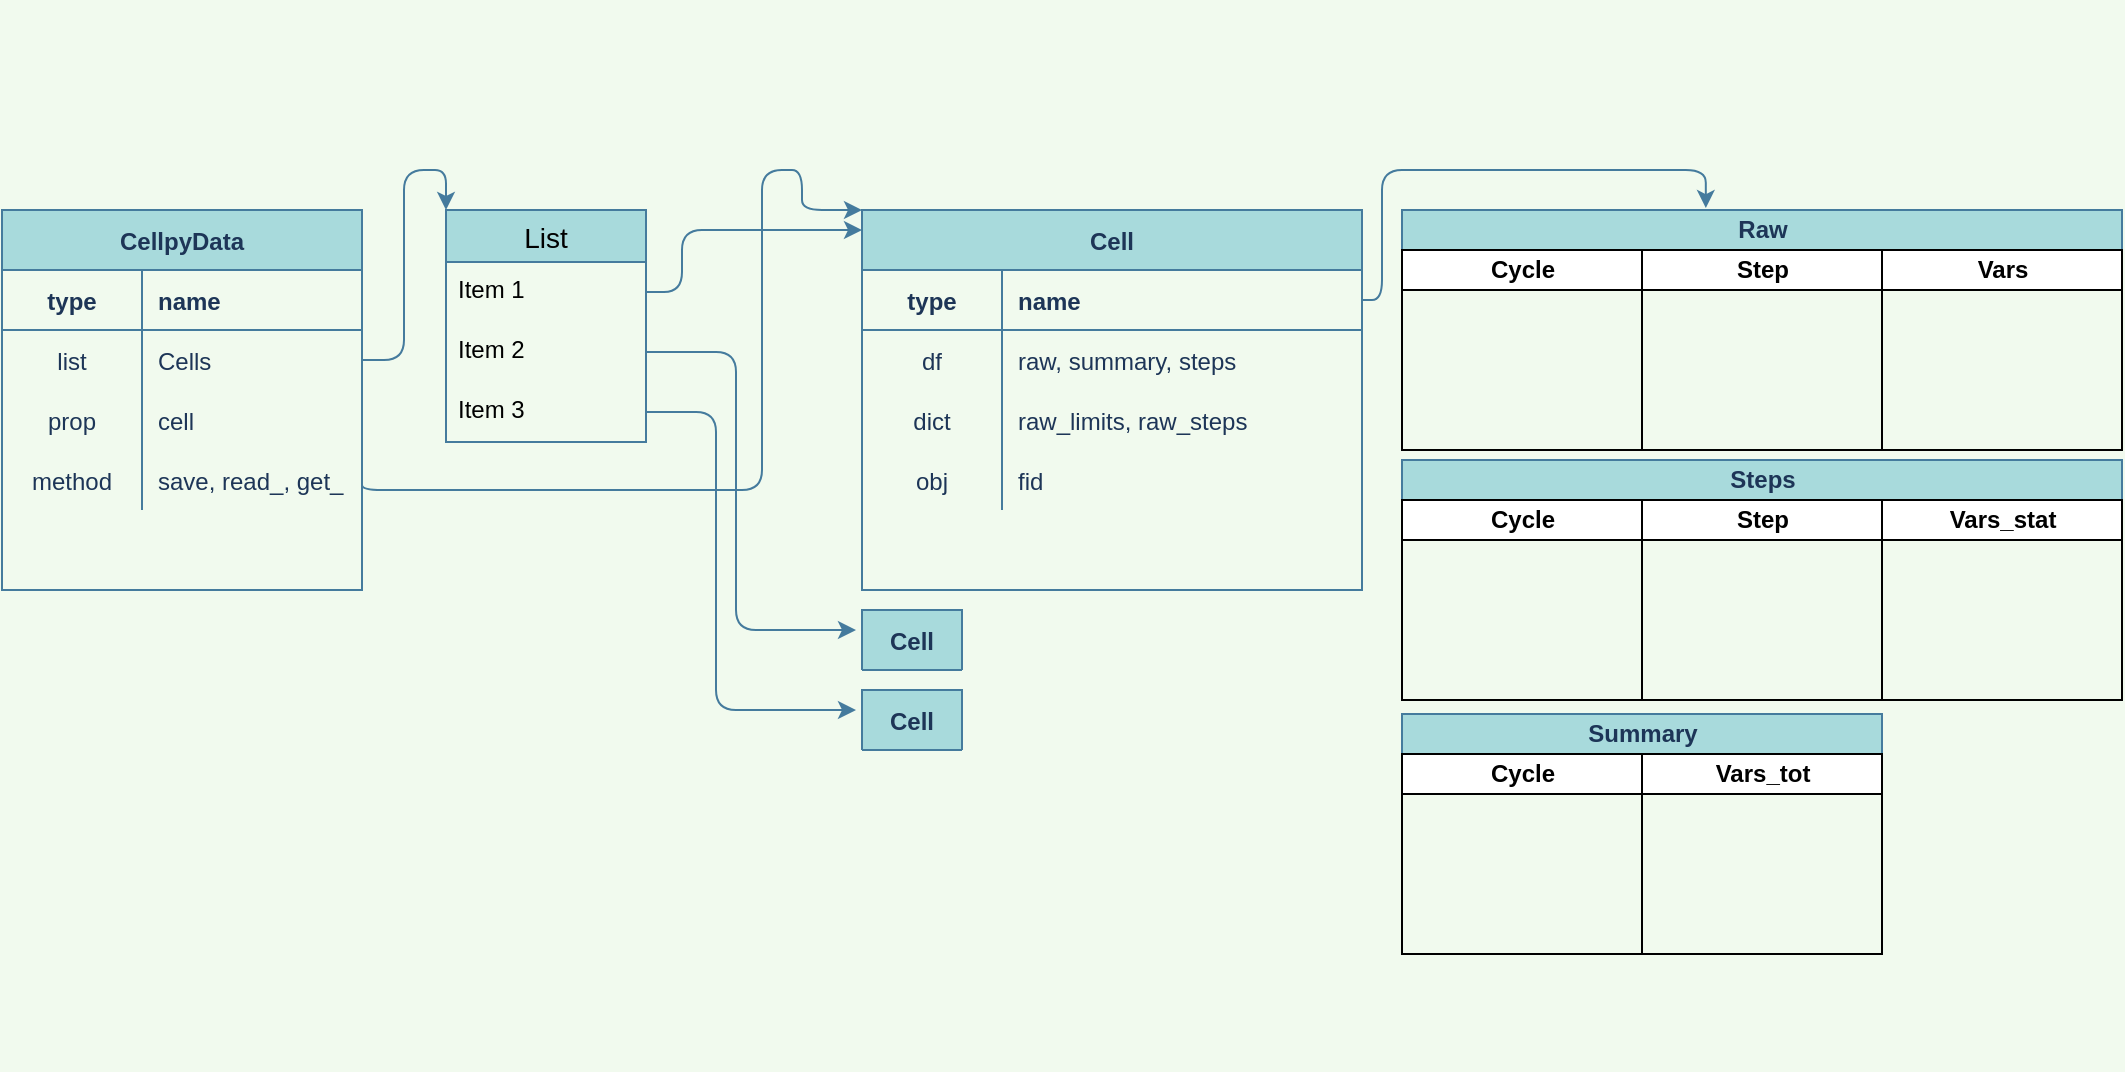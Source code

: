 <mxfile version="14.4.4" type="github"><diagram name="Page-1" id="e56a1550-8fbb-45ad-956c-1786394a9013"><mxGraphModel dx="1422" dy="762" grid="1" gridSize="10" guides="1" tooltips="1" connect="1" arrows="1" fold="1" page="1" pageScale="1" pageWidth="1100" pageHeight="850" background="#F1FAEE" math="0" shadow="0"><root><mxCell id="0"/><mxCell id="1" parent="0"/><mxCell id="M6c7fhZQipC6nJDo4fWO-20" value="CellpyData" style="shape=table;startSize=30;container=1;collapsible=1;childLayout=tableLayout;fixedRows=1;rowLines=0;fontStyle=1;align=center;resizeLast=1;fillColor=#A8DADC;strokeColor=#457B9D;fontColor=#1D3557;" parent="1" vertex="1"><mxGeometry x="30" y="425" width="180" height="190" as="geometry"/></mxCell><mxCell id="M6c7fhZQipC6nJDo4fWO-21" value="" style="shape=partialRectangle;collapsible=0;dropTarget=0;pointerEvents=0;fillColor=none;top=0;left=0;bottom=1;right=0;points=[[0,0.5],[1,0.5]];portConstraint=eastwest;strokeColor=#457B9D;fontColor=#1D3557;" parent="M6c7fhZQipC6nJDo4fWO-20" vertex="1"><mxGeometry y="30" width="180" height="30" as="geometry"/></mxCell><mxCell id="M6c7fhZQipC6nJDo4fWO-22" value="type" style="shape=partialRectangle;connectable=0;fillColor=none;top=0;left=0;bottom=0;right=0;fontStyle=1;overflow=hidden;strokeColor=#457B9D;fontColor=#1D3557;" parent="M6c7fhZQipC6nJDo4fWO-21" vertex="1"><mxGeometry width="70" height="30" as="geometry"/></mxCell><mxCell id="M6c7fhZQipC6nJDo4fWO-23" value="name" style="shape=partialRectangle;connectable=0;fillColor=none;top=0;left=0;bottom=0;right=0;align=left;spacingLeft=6;fontStyle=1;overflow=hidden;strokeColor=#457B9D;fontColor=#1D3557;" parent="M6c7fhZQipC6nJDo4fWO-21" vertex="1"><mxGeometry x="70" width="110" height="30" as="geometry"/></mxCell><mxCell id="M6c7fhZQipC6nJDo4fWO-24" value="" style="shape=partialRectangle;collapsible=0;dropTarget=0;pointerEvents=0;fillColor=none;top=0;left=0;bottom=0;right=0;points=[[0,0.5],[1,0.5]];portConstraint=eastwest;strokeColor=#457B9D;fontColor=#1D3557;" parent="M6c7fhZQipC6nJDo4fWO-20" vertex="1"><mxGeometry y="60" width="180" height="30" as="geometry"/></mxCell><mxCell id="M6c7fhZQipC6nJDo4fWO-25" value="list" style="shape=partialRectangle;connectable=0;fillColor=none;top=0;left=0;bottom=0;right=0;editable=1;overflow=hidden;strokeColor=#457B9D;fontColor=#1D3557;" parent="M6c7fhZQipC6nJDo4fWO-24" vertex="1"><mxGeometry width="70" height="30" as="geometry"/></mxCell><mxCell id="M6c7fhZQipC6nJDo4fWO-26" value="Cells" style="shape=partialRectangle;connectable=0;fillColor=none;top=0;left=0;bottom=0;right=0;align=left;spacingLeft=6;overflow=hidden;strokeColor=#457B9D;fontColor=#1D3557;" parent="M6c7fhZQipC6nJDo4fWO-24" vertex="1"><mxGeometry x="70" width="110" height="30" as="geometry"/></mxCell><mxCell id="M6c7fhZQipC6nJDo4fWO-27" value="" style="shape=partialRectangle;collapsible=0;dropTarget=0;pointerEvents=0;fillColor=none;top=0;left=0;bottom=0;right=0;points=[[0,0.5],[1,0.5]];portConstraint=eastwest;strokeColor=#457B9D;fontColor=#1D3557;" parent="M6c7fhZQipC6nJDo4fWO-20" vertex="1"><mxGeometry y="90" width="180" height="30" as="geometry"/></mxCell><mxCell id="M6c7fhZQipC6nJDo4fWO-28" value="prop" style="shape=partialRectangle;connectable=0;fillColor=none;top=0;left=0;bottom=0;right=0;editable=1;overflow=hidden;strokeColor=#457B9D;fontColor=#1D3557;" parent="M6c7fhZQipC6nJDo4fWO-27" vertex="1"><mxGeometry width="70" height="30" as="geometry"/></mxCell><mxCell id="M6c7fhZQipC6nJDo4fWO-29" value="cell" style="shape=partialRectangle;connectable=0;fillColor=none;top=0;left=0;bottom=0;right=0;align=left;spacingLeft=6;overflow=hidden;strokeColor=#457B9D;fontColor=#1D3557;" parent="M6c7fhZQipC6nJDo4fWO-27" vertex="1"><mxGeometry x="70" width="110" height="30" as="geometry"/></mxCell><mxCell id="M6c7fhZQipC6nJDo4fWO-30" value="" style="shape=partialRectangle;collapsible=0;dropTarget=0;pointerEvents=0;fillColor=none;top=0;left=0;bottom=0;right=0;points=[[0,0.5],[1,0.5]];portConstraint=eastwest;strokeColor=#457B9D;fontColor=#1D3557;" parent="M6c7fhZQipC6nJDo4fWO-20" vertex="1"><mxGeometry y="120" width="180" height="30" as="geometry"/></mxCell><mxCell id="M6c7fhZQipC6nJDo4fWO-31" value="method" style="shape=partialRectangle;connectable=0;fillColor=none;top=0;left=0;bottom=0;right=0;editable=1;overflow=hidden;strokeColor=#457B9D;fontColor=#1D3557;" parent="M6c7fhZQipC6nJDo4fWO-30" vertex="1"><mxGeometry width="70" height="30" as="geometry"/></mxCell><mxCell id="M6c7fhZQipC6nJDo4fWO-32" value="save, read_, get_" style="shape=partialRectangle;connectable=0;fillColor=none;top=0;left=0;bottom=0;right=0;align=left;spacingLeft=6;overflow=hidden;strokeColor=#457B9D;fontColor=#1D3557;" parent="M6c7fhZQipC6nJDo4fWO-30" vertex="1"><mxGeometry x="70" width="110" height="30" as="geometry"/></mxCell><mxCell id="M6c7fhZQipC6nJDo4fWO-41" value="" style="group;fontColor=#1D3557;" parent="1" vertex="1" connectable="0"><mxGeometry x="460" y="425" width="250" height="190" as="geometry"/></mxCell><mxCell id="M6c7fhZQipC6nJDo4fWO-7" value="Cell" style="shape=table;startSize=30;container=1;collapsible=1;childLayout=tableLayout;fixedRows=1;rowLines=0;fontStyle=1;align=center;resizeLast=1;fillColor=#A8DADC;strokeColor=#457B9D;fontColor=#1D3557;" parent="M6c7fhZQipC6nJDo4fWO-41" vertex="1"><mxGeometry width="250" height="190" as="geometry"/></mxCell><mxCell id="M6c7fhZQipC6nJDo4fWO-8" value="" style="shape=partialRectangle;collapsible=0;dropTarget=0;pointerEvents=0;fillColor=none;top=0;left=0;bottom=1;right=0;points=[[0,0.5],[1,0.5]];portConstraint=eastwest;strokeColor=#457B9D;fontColor=#1D3557;" parent="M6c7fhZQipC6nJDo4fWO-7" vertex="1"><mxGeometry y="30" width="250" height="30" as="geometry"/></mxCell><mxCell id="M6c7fhZQipC6nJDo4fWO-9" value="type" style="shape=partialRectangle;connectable=0;fillColor=none;top=0;left=0;bottom=0;right=0;fontStyle=1;overflow=hidden;strokeColor=#457B9D;fontColor=#1D3557;" parent="M6c7fhZQipC6nJDo4fWO-8" vertex="1"><mxGeometry width="70" height="30" as="geometry"/></mxCell><mxCell id="M6c7fhZQipC6nJDo4fWO-10" value="name" style="shape=partialRectangle;connectable=0;fillColor=none;top=0;left=0;bottom=0;right=0;align=left;spacingLeft=6;fontStyle=1;overflow=hidden;strokeColor=#457B9D;fontColor=#1D3557;" parent="M6c7fhZQipC6nJDo4fWO-8" vertex="1"><mxGeometry x="70" width="180" height="30" as="geometry"/></mxCell><mxCell id="M6c7fhZQipC6nJDo4fWO-11" value="" style="shape=partialRectangle;collapsible=0;dropTarget=0;pointerEvents=0;fillColor=none;top=0;left=0;bottom=0;right=0;points=[[0,0.5],[1,0.5]];portConstraint=eastwest;strokeColor=#457B9D;fontColor=#1D3557;" parent="M6c7fhZQipC6nJDo4fWO-7" vertex="1"><mxGeometry y="60" width="250" height="30" as="geometry"/></mxCell><mxCell id="M6c7fhZQipC6nJDo4fWO-12" value="df" style="shape=partialRectangle;connectable=0;fillColor=none;top=0;left=0;bottom=0;right=0;editable=1;overflow=hidden;strokeColor=#457B9D;fontColor=#1D3557;" parent="M6c7fhZQipC6nJDo4fWO-11" vertex="1"><mxGeometry width="70" height="30" as="geometry"/></mxCell><mxCell id="M6c7fhZQipC6nJDo4fWO-13" value="raw, summary, steps" style="shape=partialRectangle;connectable=0;fillColor=none;top=0;left=0;bottom=0;right=0;align=left;spacingLeft=6;overflow=hidden;strokeColor=#457B9D;fontColor=#1D3557;" parent="M6c7fhZQipC6nJDo4fWO-11" vertex="1"><mxGeometry x="70" width="180" height="30" as="geometry"/></mxCell><mxCell id="M6c7fhZQipC6nJDo4fWO-14" value="" style="shape=partialRectangle;collapsible=0;dropTarget=0;pointerEvents=0;fillColor=none;top=0;left=0;bottom=0;right=0;points=[[0,0.5],[1,0.5]];portConstraint=eastwest;strokeColor=#457B9D;fontColor=#1D3557;" parent="M6c7fhZQipC6nJDo4fWO-7" vertex="1"><mxGeometry y="90" width="250" height="30" as="geometry"/></mxCell><mxCell id="M6c7fhZQipC6nJDo4fWO-15" value="dict" style="shape=partialRectangle;connectable=0;fillColor=none;top=0;left=0;bottom=0;right=0;editable=1;overflow=hidden;strokeColor=#457B9D;fontColor=#1D3557;" parent="M6c7fhZQipC6nJDo4fWO-14" vertex="1"><mxGeometry width="70" height="30" as="geometry"/></mxCell><mxCell id="M6c7fhZQipC6nJDo4fWO-16" value="raw_limits, raw_steps" style="shape=partialRectangle;connectable=0;fillColor=none;top=0;left=0;bottom=0;right=0;align=left;spacingLeft=6;overflow=hidden;strokeColor=#457B9D;fontColor=#1D3557;" parent="M6c7fhZQipC6nJDo4fWO-14" vertex="1"><mxGeometry x="70" width="180" height="30" as="geometry"/></mxCell><mxCell id="M6c7fhZQipC6nJDo4fWO-17" value="" style="shape=partialRectangle;collapsible=0;dropTarget=0;pointerEvents=0;fillColor=none;top=0;left=0;bottom=0;right=0;points=[[0,0.5],[1,0.5]];portConstraint=eastwest;strokeColor=#457B9D;fontColor=#1D3557;" parent="M6c7fhZQipC6nJDo4fWO-7" vertex="1"><mxGeometry y="120" width="250" height="30" as="geometry"/></mxCell><mxCell id="M6c7fhZQipC6nJDo4fWO-18" value="obj" style="shape=partialRectangle;connectable=0;fillColor=none;top=0;left=0;bottom=0;right=0;editable=1;overflow=hidden;strokeColor=#457B9D;fontColor=#1D3557;" parent="M6c7fhZQipC6nJDo4fWO-17" vertex="1"><mxGeometry width="70" height="30" as="geometry"/></mxCell><mxCell id="M6c7fhZQipC6nJDo4fWO-19" value="fid" style="shape=partialRectangle;connectable=0;fillColor=none;top=0;left=0;bottom=0;right=0;align=left;spacingLeft=6;overflow=hidden;strokeColor=#457B9D;fontColor=#1D3557;" parent="M6c7fhZQipC6nJDo4fWO-17" vertex="1"><mxGeometry x="70" width="180" height="30" as="geometry"/></mxCell><mxCell id="M6c7fhZQipC6nJDo4fWO-189" value="List" style="swimlane;fontStyle=0;childLayout=stackLayout;horizontal=1;startSize=26;horizontalStack=0;resizeParent=1;resizeParentMax=0;resizeLast=0;collapsible=1;marginBottom=0;align=center;fontSize=14;strokeColor=#457B9D;fillColor=#A8DADC;" parent="1" vertex="1"><mxGeometry x="252" y="425" width="100" height="116" as="geometry"/></mxCell><mxCell id="M6c7fhZQipC6nJDo4fWO-190" value="Item 1" style="text;strokeColor=none;fillColor=none;spacingLeft=4;spacingRight=4;overflow=hidden;rotatable=0;points=[[0,0.5],[1,0.5]];portConstraint=eastwest;fontSize=12;" parent="M6c7fhZQipC6nJDo4fWO-189" vertex="1"><mxGeometry y="26" width="100" height="30" as="geometry"/></mxCell><mxCell id="M6c7fhZQipC6nJDo4fWO-191" value="Item 2" style="text;strokeColor=none;fillColor=none;spacingLeft=4;spacingRight=4;overflow=hidden;rotatable=0;points=[[0,0.5],[1,0.5]];portConstraint=eastwest;fontSize=12;" parent="M6c7fhZQipC6nJDo4fWO-189" vertex="1"><mxGeometry y="56" width="100" height="30" as="geometry"/></mxCell><mxCell id="M6c7fhZQipC6nJDo4fWO-192" value="Item 3" style="text;strokeColor=none;fillColor=none;spacingLeft=4;spacingRight=4;overflow=hidden;rotatable=0;points=[[0,0.5],[1,0.5]];portConstraint=eastwest;fontSize=12;" parent="M6c7fhZQipC6nJDo4fWO-189" vertex="1"><mxGeometry y="86" width="100" height="30" as="geometry"/></mxCell><mxCell id="M6c7fhZQipC6nJDo4fWO-193" style="edgeStyle=orthogonalEdgeStyle;orthogonalLoop=1;jettySize=auto;html=1;strokeColor=#457B9D;fillColor=#A8DADC;fontColor=#1D3557;" parent="1" source="M6c7fhZQipC6nJDo4fWO-190" target="M6c7fhZQipC6nJDo4fWO-7" edge="1"><mxGeometry relative="1" as="geometry"><mxPoint x="430" y="435" as="targetPoint"/><Array as="points"><mxPoint x="370" y="466"/><mxPoint x="370" y="435"/></Array></mxGeometry></mxCell><mxCell id="M6c7fhZQipC6nJDo4fWO-194" style="edgeStyle=orthogonalEdgeStyle;orthogonalLoop=1;jettySize=auto;html=1;strokeColor=#457B9D;fillColor=#A8DADC;fontColor=#1D3557;entryX=0;entryY=0;entryDx=0;entryDy=0;" parent="1" source="M6c7fhZQipC6nJDo4fWO-24" target="M6c7fhZQipC6nJDo4fWO-189" edge="1"><mxGeometry relative="1" as="geometry"><mxPoint x="242" y="415" as="targetPoint"/></mxGeometry></mxCell><mxCell id="M6c7fhZQipC6nJDo4fWO-195" style="edgeStyle=orthogonalEdgeStyle;orthogonalLoop=1;jettySize=auto;html=1;entryX=0;entryY=0;entryDx=0;entryDy=0;strokeColor=#457B9D;fillColor=#A8DADC;fontColor=#1D3557;exitX=1;exitY=0.5;exitDx=0;exitDy=0;" parent="1" source="M6c7fhZQipC6nJDo4fWO-30" target="M6c7fhZQipC6nJDo4fWO-7" edge="1"><mxGeometry relative="1" as="geometry"><Array as="points"><mxPoint x="210" y="565"/><mxPoint x="410" y="565"/><mxPoint x="410" y="405"/><mxPoint x="430" y="405"/><mxPoint x="430" y="425"/></Array></mxGeometry></mxCell><mxCell id="M6c7fhZQipC6nJDo4fWO-196" value="" style="group;fontColor=#1D3557;" parent="1" vertex="1" connectable="0"><mxGeometry x="640" y="320" width="250" height="535" as="geometry"/></mxCell><mxCell id="M6c7fhZQipC6nJDo4fWO-197" value="Cell" style="shape=table;startSize=30;container=1;collapsible=1;childLayout=tableLayout;fixedRows=1;rowLines=0;fontStyle=1;align=center;resizeLast=1;fillColor=#A8DADC;strokeColor=#457B9D;fontColor=#1D3557;" parent="M6c7fhZQipC6nJDo4fWO-196" vertex="1" collapsed="1"><mxGeometry x="-180" y="305" width="50" height="30" as="geometry"><mxRectangle x="-180" y="305" width="250" height="190" as="alternateBounds"/></mxGeometry></mxCell><mxCell id="M6c7fhZQipC6nJDo4fWO-198" value="" style="shape=partialRectangle;collapsible=0;dropTarget=0;pointerEvents=0;fillColor=none;top=0;left=0;bottom=1;right=0;points=[[0,0.5],[1,0.5]];portConstraint=eastwest;strokeColor=#457B9D;fontColor=#1D3557;" parent="M6c7fhZQipC6nJDo4fWO-197" vertex="1"><mxGeometry y="30" width="250" height="30" as="geometry"/></mxCell><mxCell id="M6c7fhZQipC6nJDo4fWO-199" value="type" style="shape=partialRectangle;connectable=0;fillColor=none;top=0;left=0;bottom=0;right=0;fontStyle=1;overflow=hidden;strokeColor=#457B9D;fontColor=#1D3557;" parent="M6c7fhZQipC6nJDo4fWO-198" vertex="1"><mxGeometry width="70" height="30" as="geometry"/></mxCell><mxCell id="M6c7fhZQipC6nJDo4fWO-200" value="name" style="shape=partialRectangle;connectable=0;fillColor=none;top=0;left=0;bottom=0;right=0;align=left;spacingLeft=6;fontStyle=1;overflow=hidden;strokeColor=#457B9D;fontColor=#1D3557;" parent="M6c7fhZQipC6nJDo4fWO-198" vertex="1"><mxGeometry x="70" width="180" height="30" as="geometry"/></mxCell><mxCell id="M6c7fhZQipC6nJDo4fWO-201" value="" style="shape=partialRectangle;collapsible=0;dropTarget=0;pointerEvents=0;fillColor=none;top=0;left=0;bottom=0;right=0;points=[[0,0.5],[1,0.5]];portConstraint=eastwest;strokeColor=#457B9D;fontColor=#1D3557;" parent="M6c7fhZQipC6nJDo4fWO-197" vertex="1"><mxGeometry y="60" width="250" height="30" as="geometry"/></mxCell><mxCell id="M6c7fhZQipC6nJDo4fWO-202" value="df" style="shape=partialRectangle;connectable=0;fillColor=none;top=0;left=0;bottom=0;right=0;editable=1;overflow=hidden;strokeColor=#457B9D;fontColor=#1D3557;" parent="M6c7fhZQipC6nJDo4fWO-201" vertex="1"><mxGeometry width="70" height="30" as="geometry"/></mxCell><mxCell id="M6c7fhZQipC6nJDo4fWO-203" value="raw, summary, steps" style="shape=partialRectangle;connectable=0;fillColor=none;top=0;left=0;bottom=0;right=0;align=left;spacingLeft=6;overflow=hidden;strokeColor=#457B9D;fontColor=#1D3557;" parent="M6c7fhZQipC6nJDo4fWO-201" vertex="1"><mxGeometry x="70" width="180" height="30" as="geometry"/></mxCell><mxCell id="M6c7fhZQipC6nJDo4fWO-204" value="" style="shape=partialRectangle;collapsible=0;dropTarget=0;pointerEvents=0;fillColor=none;top=0;left=0;bottom=0;right=0;points=[[0,0.5],[1,0.5]];portConstraint=eastwest;strokeColor=#457B9D;fontColor=#1D3557;" parent="M6c7fhZQipC6nJDo4fWO-197" vertex="1"><mxGeometry y="90" width="250" height="30" as="geometry"/></mxCell><mxCell id="M6c7fhZQipC6nJDo4fWO-205" value="dict" style="shape=partialRectangle;connectable=0;fillColor=none;top=0;left=0;bottom=0;right=0;editable=1;overflow=hidden;strokeColor=#457B9D;fontColor=#1D3557;" parent="M6c7fhZQipC6nJDo4fWO-204" vertex="1"><mxGeometry width="70" height="30" as="geometry"/></mxCell><mxCell id="M6c7fhZQipC6nJDo4fWO-206" value="raw_limits, raw_steps" style="shape=partialRectangle;connectable=0;fillColor=none;top=0;left=0;bottom=0;right=0;align=left;spacingLeft=6;overflow=hidden;strokeColor=#457B9D;fontColor=#1D3557;" parent="M6c7fhZQipC6nJDo4fWO-204" vertex="1"><mxGeometry x="70" width="180" height="30" as="geometry"/></mxCell><mxCell id="M6c7fhZQipC6nJDo4fWO-207" value="" style="shape=partialRectangle;collapsible=0;dropTarget=0;pointerEvents=0;fillColor=none;top=0;left=0;bottom=0;right=0;points=[[0,0.5],[1,0.5]];portConstraint=eastwest;strokeColor=#457B9D;fontColor=#1D3557;" parent="M6c7fhZQipC6nJDo4fWO-197" vertex="1"><mxGeometry y="120" width="250" height="30" as="geometry"/></mxCell><mxCell id="M6c7fhZQipC6nJDo4fWO-208" value="obj" style="shape=partialRectangle;connectable=0;fillColor=none;top=0;left=0;bottom=0;right=0;editable=1;overflow=hidden;strokeColor=#457B9D;fontColor=#1D3557;" parent="M6c7fhZQipC6nJDo4fWO-207" vertex="1"><mxGeometry width="70" height="30" as="geometry"/></mxCell><mxCell id="M6c7fhZQipC6nJDo4fWO-209" value="fid" style="shape=partialRectangle;connectable=0;fillColor=none;top=0;left=0;bottom=0;right=0;align=left;spacingLeft=6;overflow=hidden;strokeColor=#457B9D;fontColor=#1D3557;" parent="M6c7fhZQipC6nJDo4fWO-207" vertex="1"><mxGeometry x="70" width="180" height="30" as="geometry"/></mxCell><mxCell id="M6c7fhZQipC6nJDo4fWO-211" value="" style="group;fontColor=#1D3557;" parent="M6c7fhZQipC6nJDo4fWO-196" vertex="1" connectable="0"><mxGeometry y="40" width="250" height="495" as="geometry"/></mxCell><mxCell id="M6c7fhZQipC6nJDo4fWO-212" value="Cell" style="shape=table;startSize=30;container=1;collapsible=1;childLayout=tableLayout;fixedRows=1;rowLines=0;fontStyle=1;align=center;resizeLast=1;fillColor=#A8DADC;strokeColor=#457B9D;fontColor=#1D3557;" parent="M6c7fhZQipC6nJDo4fWO-211" vertex="1" collapsed="1"><mxGeometry x="-180" y="305" width="50" height="30" as="geometry"><mxRectangle x="-180" y="305" width="250" height="190" as="alternateBounds"/></mxGeometry></mxCell><mxCell id="M6c7fhZQipC6nJDo4fWO-213" value="" style="shape=partialRectangle;collapsible=0;dropTarget=0;pointerEvents=0;fillColor=none;top=0;left=0;bottom=1;right=0;points=[[0,0.5],[1,0.5]];portConstraint=eastwest;strokeColor=#457B9D;fontColor=#1D3557;" parent="M6c7fhZQipC6nJDo4fWO-212" vertex="1"><mxGeometry y="30" width="250" height="30" as="geometry"/></mxCell><mxCell id="M6c7fhZQipC6nJDo4fWO-214" value="type" style="shape=partialRectangle;connectable=0;fillColor=none;top=0;left=0;bottom=0;right=0;fontStyle=1;overflow=hidden;strokeColor=#457B9D;fontColor=#1D3557;" parent="M6c7fhZQipC6nJDo4fWO-213" vertex="1"><mxGeometry width="70" height="30" as="geometry"/></mxCell><mxCell id="M6c7fhZQipC6nJDo4fWO-215" value="name" style="shape=partialRectangle;connectable=0;fillColor=none;top=0;left=0;bottom=0;right=0;align=left;spacingLeft=6;fontStyle=1;overflow=hidden;strokeColor=#457B9D;fontColor=#1D3557;" parent="M6c7fhZQipC6nJDo4fWO-213" vertex="1"><mxGeometry x="70" width="180" height="30" as="geometry"/></mxCell><mxCell id="M6c7fhZQipC6nJDo4fWO-216" value="" style="shape=partialRectangle;collapsible=0;dropTarget=0;pointerEvents=0;fillColor=none;top=0;left=0;bottom=0;right=0;points=[[0,0.5],[1,0.5]];portConstraint=eastwest;strokeColor=#457B9D;fontColor=#1D3557;" parent="M6c7fhZQipC6nJDo4fWO-212" vertex="1"><mxGeometry y="60" width="250" height="30" as="geometry"/></mxCell><mxCell id="M6c7fhZQipC6nJDo4fWO-217" value="df" style="shape=partialRectangle;connectable=0;fillColor=none;top=0;left=0;bottom=0;right=0;editable=1;overflow=hidden;strokeColor=#457B9D;fontColor=#1D3557;" parent="M6c7fhZQipC6nJDo4fWO-216" vertex="1"><mxGeometry width="70" height="30" as="geometry"/></mxCell><mxCell id="M6c7fhZQipC6nJDo4fWO-218" value="raw, summary, steps" style="shape=partialRectangle;connectable=0;fillColor=none;top=0;left=0;bottom=0;right=0;align=left;spacingLeft=6;overflow=hidden;strokeColor=#457B9D;fontColor=#1D3557;" parent="M6c7fhZQipC6nJDo4fWO-216" vertex="1"><mxGeometry x="70" width="180" height="30" as="geometry"/></mxCell><mxCell id="M6c7fhZQipC6nJDo4fWO-219" value="" style="shape=partialRectangle;collapsible=0;dropTarget=0;pointerEvents=0;fillColor=none;top=0;left=0;bottom=0;right=0;points=[[0,0.5],[1,0.5]];portConstraint=eastwest;strokeColor=#457B9D;fontColor=#1D3557;" parent="M6c7fhZQipC6nJDo4fWO-212" vertex="1"><mxGeometry y="90" width="250" height="30" as="geometry"/></mxCell><mxCell id="M6c7fhZQipC6nJDo4fWO-220" value="dict" style="shape=partialRectangle;connectable=0;fillColor=none;top=0;left=0;bottom=0;right=0;editable=1;overflow=hidden;strokeColor=#457B9D;fontColor=#1D3557;" parent="M6c7fhZQipC6nJDo4fWO-219" vertex="1"><mxGeometry width="70" height="30" as="geometry"/></mxCell><mxCell id="M6c7fhZQipC6nJDo4fWO-221" value="raw_limits, raw_steps" style="shape=partialRectangle;connectable=0;fillColor=none;top=0;left=0;bottom=0;right=0;align=left;spacingLeft=6;overflow=hidden;strokeColor=#457B9D;fontColor=#1D3557;" parent="M6c7fhZQipC6nJDo4fWO-219" vertex="1"><mxGeometry x="70" width="180" height="30" as="geometry"/></mxCell><mxCell id="M6c7fhZQipC6nJDo4fWO-222" value="" style="shape=partialRectangle;collapsible=0;dropTarget=0;pointerEvents=0;fillColor=none;top=0;left=0;bottom=0;right=0;points=[[0,0.5],[1,0.5]];portConstraint=eastwest;strokeColor=#457B9D;fontColor=#1D3557;" parent="M6c7fhZQipC6nJDo4fWO-212" vertex="1"><mxGeometry y="120" width="250" height="30" as="geometry"/></mxCell><mxCell id="M6c7fhZQipC6nJDo4fWO-223" value="obj" style="shape=partialRectangle;connectable=0;fillColor=none;top=0;left=0;bottom=0;right=0;editable=1;overflow=hidden;strokeColor=#457B9D;fontColor=#1D3557;" parent="M6c7fhZQipC6nJDo4fWO-222" vertex="1"><mxGeometry width="70" height="30" as="geometry"/></mxCell><mxCell id="M6c7fhZQipC6nJDo4fWO-224" value="fid" style="shape=partialRectangle;connectable=0;fillColor=none;top=0;left=0;bottom=0;right=0;align=left;spacingLeft=6;overflow=hidden;strokeColor=#457B9D;fontColor=#1D3557;" parent="M6c7fhZQipC6nJDo4fWO-222" vertex="1"><mxGeometry x="70" width="180" height="30" as="geometry"/></mxCell><mxCell id="M6c7fhZQipC6nJDo4fWO-210" style="edgeStyle=orthogonalEdgeStyle;orthogonalLoop=1;jettySize=auto;html=1;strokeColor=#457B9D;fillColor=#A8DADC;fontColor=#1D3557;exitX=1;exitY=0.5;exitDx=0;exitDy=0;" parent="1" source="M6c7fhZQipC6nJDo4fWO-191" edge="1"><mxGeometry relative="1" as="geometry"><mxPoint x="457" y="635" as="targetPoint"/><mxPoint x="359" y="496" as="sourcePoint"/><Array as="points"><mxPoint x="397" y="496"/><mxPoint x="397" y="635"/></Array></mxGeometry></mxCell><mxCell id="M6c7fhZQipC6nJDo4fWO-225" style="edgeStyle=orthogonalEdgeStyle;orthogonalLoop=1;jettySize=auto;html=1;strokeColor=#457B9D;fillColor=#A8DADC;fontColor=#1D3557;exitX=1;exitY=0.5;exitDx=0;exitDy=0;" parent="1" source="M6c7fhZQipC6nJDo4fWO-192" edge="1"><mxGeometry relative="1" as="geometry"><mxPoint x="457" y="675" as="targetPoint"/><mxPoint x="359" y="526" as="sourcePoint"/><Array as="points"><mxPoint x="387" y="526"/><mxPoint x="387" y="675"/></Array></mxGeometry></mxCell><mxCell id="M6c7fhZQipC6nJDo4fWO-226" value="Raw" style="swimlane;html=1;childLayout=stackLayout;resizeParent=1;resizeParentMax=0;startSize=20;strokeColor=#457B9D;fillColor=#A8DADC;fontColor=#1D3557;" parent="1" vertex="1"><mxGeometry x="730" y="425" width="360" height="120" as="geometry"/></mxCell><mxCell id="M6c7fhZQipC6nJDo4fWO-227" value="Cycle" style="swimlane;html=1;startSize=20;" parent="M6c7fhZQipC6nJDo4fWO-226" vertex="1"><mxGeometry y="20" width="120" height="100" as="geometry"/></mxCell><mxCell id="M6c7fhZQipC6nJDo4fWO-228" value="Step" style="swimlane;html=1;startSize=20;" parent="M6c7fhZQipC6nJDo4fWO-226" vertex="1"><mxGeometry x="120" y="20" width="120" height="100" as="geometry"/></mxCell><mxCell id="M6c7fhZQipC6nJDo4fWO-229" value="Vars" style="swimlane;html=1;startSize=20;" parent="M6c7fhZQipC6nJDo4fWO-226" vertex="1"><mxGeometry x="240" y="20" width="120" height="100" as="geometry"/></mxCell><mxCell id="M6c7fhZQipC6nJDo4fWO-230" value="Steps" style="swimlane;html=1;childLayout=stackLayout;resizeParent=1;resizeParentMax=0;startSize=20;strokeColor=#457B9D;fillColor=#A8DADC;fontColor=#1D3557;" parent="1" vertex="1"><mxGeometry x="730" y="550" width="360" height="120" as="geometry"/></mxCell><mxCell id="M6c7fhZQipC6nJDo4fWO-231" value="Cycle" style="swimlane;html=1;startSize=20;" parent="M6c7fhZQipC6nJDo4fWO-230" vertex="1"><mxGeometry y="20" width="120" height="100" as="geometry"/></mxCell><mxCell id="M6c7fhZQipC6nJDo4fWO-232" value="Step" style="swimlane;html=1;startSize=20;" parent="M6c7fhZQipC6nJDo4fWO-230" vertex="1"><mxGeometry x="120" y="20" width="120" height="100" as="geometry"/></mxCell><mxCell id="M6c7fhZQipC6nJDo4fWO-233" value="Vars_stat" style="swimlane;html=1;startSize=20;" parent="M6c7fhZQipC6nJDo4fWO-230" vertex="1"><mxGeometry x="240" y="20" width="120" height="100" as="geometry"/></mxCell><mxCell id="M6c7fhZQipC6nJDo4fWO-234" value="Summary" style="swimlane;html=1;childLayout=stackLayout;resizeParent=1;resizeParentMax=0;startSize=20;strokeColor=#457B9D;fillColor=#A8DADC;fontColor=#1D3557;" parent="1" vertex="1"><mxGeometry x="730" y="677" width="240" height="120" as="geometry"/></mxCell><mxCell id="M6c7fhZQipC6nJDo4fWO-235" value="Cycle" style="swimlane;html=1;startSize=20;" parent="M6c7fhZQipC6nJDo4fWO-234" vertex="1"><mxGeometry y="20" width="120" height="100" as="geometry"/></mxCell><mxCell id="M6c7fhZQipC6nJDo4fWO-236" value="Vars_tot" style="swimlane;html=1;startSize=20;" parent="M6c7fhZQipC6nJDo4fWO-234" vertex="1"><mxGeometry x="120" y="20" width="120" height="100" as="geometry"/></mxCell><mxCell id="M6c7fhZQipC6nJDo4fWO-238" style="edgeStyle=orthogonalEdgeStyle;rounded=1;orthogonalLoop=1;jettySize=auto;html=1;entryX=0.422;entryY=-0.008;entryDx=0;entryDy=0;entryPerimeter=0;strokeColor=#457B9D;fillColor=#A8DADC;fontColor=#1D3557;" parent="1" source="M6c7fhZQipC6nJDo4fWO-8" target="M6c7fhZQipC6nJDo4fWO-226" edge="1"><mxGeometry relative="1" as="geometry"><Array as="points"><mxPoint x="720" y="470"/><mxPoint x="720" y="405"/><mxPoint x="882" y="405"/></Array></mxGeometry></mxCell></root></mxGraphModel></diagram></mxfile>